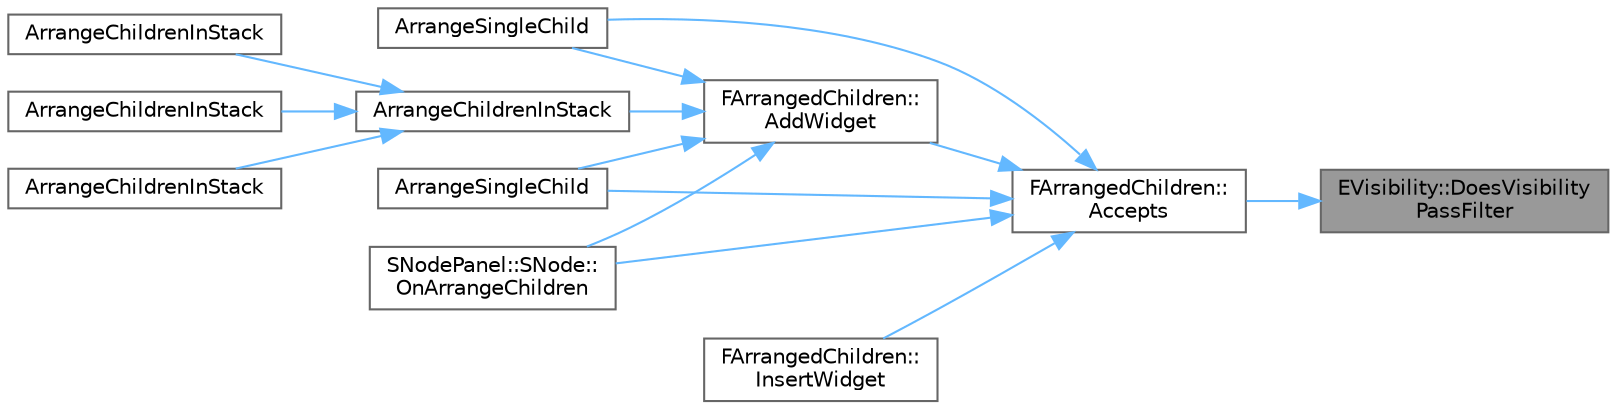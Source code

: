 digraph "EVisibility::DoesVisibilityPassFilter"
{
 // INTERACTIVE_SVG=YES
 // LATEX_PDF_SIZE
  bgcolor="transparent";
  edge [fontname=Helvetica,fontsize=10,labelfontname=Helvetica,labelfontsize=10];
  node [fontname=Helvetica,fontsize=10,shape=box,height=0.2,width=0.4];
  rankdir="RL";
  Node1 [id="Node000001",label="EVisibility::DoesVisibility\lPassFilter",height=0.2,width=0.4,color="gray40", fillcolor="grey60", style="filled", fontcolor="black",tooltip=" "];
  Node1 -> Node2 [id="edge1_Node000001_Node000002",dir="back",color="steelblue1",style="solid",tooltip=" "];
  Node2 [id="Node000002",label="FArrangedChildren::\lAccepts",height=0.2,width=0.4,color="grey40", fillcolor="white", style="filled",URL="$d4/d47/classFArrangedChildren.html#ab9279d8bb1ddde2095906bae86a2fc9b",tooltip=" "];
  Node2 -> Node3 [id="edge2_Node000002_Node000003",dir="back",color="steelblue1",style="solid",tooltip=" "];
  Node3 [id="Node000003",label="FArrangedChildren::\lAddWidget",height=0.2,width=0.4,color="grey40", fillcolor="white", style="filled",URL="$d4/d47/classFArrangedChildren.html#a0a12f63388e0888bbd04749c0bd6b0b0",tooltip="Add an arranged widget (i.e."];
  Node3 -> Node4 [id="edge3_Node000003_Node000004",dir="back",color="steelblue1",style="solid",tooltip=" "];
  Node4 [id="Node000004",label="ArrangeChildrenInStack",height=0.2,width=0.4,color="grey40", fillcolor="white", style="filled",URL="$d2/d09/LayoutUtils_8h.html#ae1bf8af69bca2cb016d358d3d48c2764",tooltip="Note that this accepts Child Proxies rather than the children themselves, allowing layout operations ..."];
  Node4 -> Node5 [id="edge4_Node000004_Node000005",dir="back",color="steelblue1",style="solid",tooltip=" "];
  Node5 [id="Node000005",label="ArrangeChildrenInStack",height=0.2,width=0.4,color="grey40", fillcolor="white", style="filled",URL="$d2/d09/LayoutUtils_8h.html#a32ffca0be97fcdd05b96ca999774f1b9",tooltip=" "];
  Node4 -> Node6 [id="edge5_Node000004_Node000006",dir="back",color="steelblue1",style="solid",tooltip=" "];
  Node6 [id="Node000006",label="ArrangeChildrenInStack",height=0.2,width=0.4,color="grey40", fillcolor="white", style="filled",URL="$d2/d09/LayoutUtils_8h.html#a608b3a81506574faf3a65a6c5c229b34",tooltip=" "];
  Node4 -> Node7 [id="edge6_Node000004_Node000007",dir="back",color="steelblue1",style="solid",tooltip=" "];
  Node7 [id="Node000007",label="ArrangeChildrenInStack",height=0.2,width=0.4,color="grey40", fillcolor="white", style="filled",URL="$d2/d09/LayoutUtils_8h.html#ab8ab1f86c885d9f684a3f5da14dbe437",tooltip=" "];
  Node3 -> Node8 [id="edge7_Node000003_Node000008",dir="back",color="steelblue1",style="solid",tooltip=" "];
  Node8 [id="Node000008",label="ArrangeSingleChild",height=0.2,width=0.4,color="grey40", fillcolor="white", style="filled",URL="$d2/d09/LayoutUtils_8h.html#a153cb005a84571204f3d02df6845e25a",tooltip=" "];
  Node3 -> Node9 [id="edge8_Node000003_Node000009",dir="back",color="steelblue1",style="solid",tooltip=" "];
  Node9 [id="Node000009",label="ArrangeSingleChild",height=0.2,width=0.4,color="grey40", fillcolor="white", style="filled",URL="$d2/d09/LayoutUtils_8h.html#ab52064ef27c4c49b3102b73086278172",tooltip=" "];
  Node3 -> Node10 [id="edge9_Node000003_Node000010",dir="back",color="steelblue1",style="solid",tooltip=" "];
  Node10 [id="Node000010",label="SNodePanel::SNode::\lOnArrangeChildren",height=0.2,width=0.4,color="grey40", fillcolor="white", style="filled",URL="$dd/d6c/classSNodePanel_1_1SNode.html#a08cfecb1c7a5516383fb60599a3f10d9",tooltip="Panels arrange their children in a space described by the AllottedGeometry parameter."];
  Node2 -> Node8 [id="edge10_Node000002_Node000008",dir="back",color="steelblue1",style="solid",tooltip=" "];
  Node2 -> Node9 [id="edge11_Node000002_Node000009",dir="back",color="steelblue1",style="solid",tooltip=" "];
  Node2 -> Node11 [id="edge12_Node000002_Node000011",dir="back",color="steelblue1",style="solid",tooltip=" "];
  Node11 [id="Node000011",label="FArrangedChildren::\lInsertWidget",height=0.2,width=0.4,color="grey40", fillcolor="white", style="filled",URL="$d4/d47/classFArrangedChildren.html#a5bf25901c3b77a23e2677072d9038bc8",tooltip=" "];
  Node2 -> Node10 [id="edge13_Node000002_Node000010",dir="back",color="steelblue1",style="solid",tooltip=" "];
}
